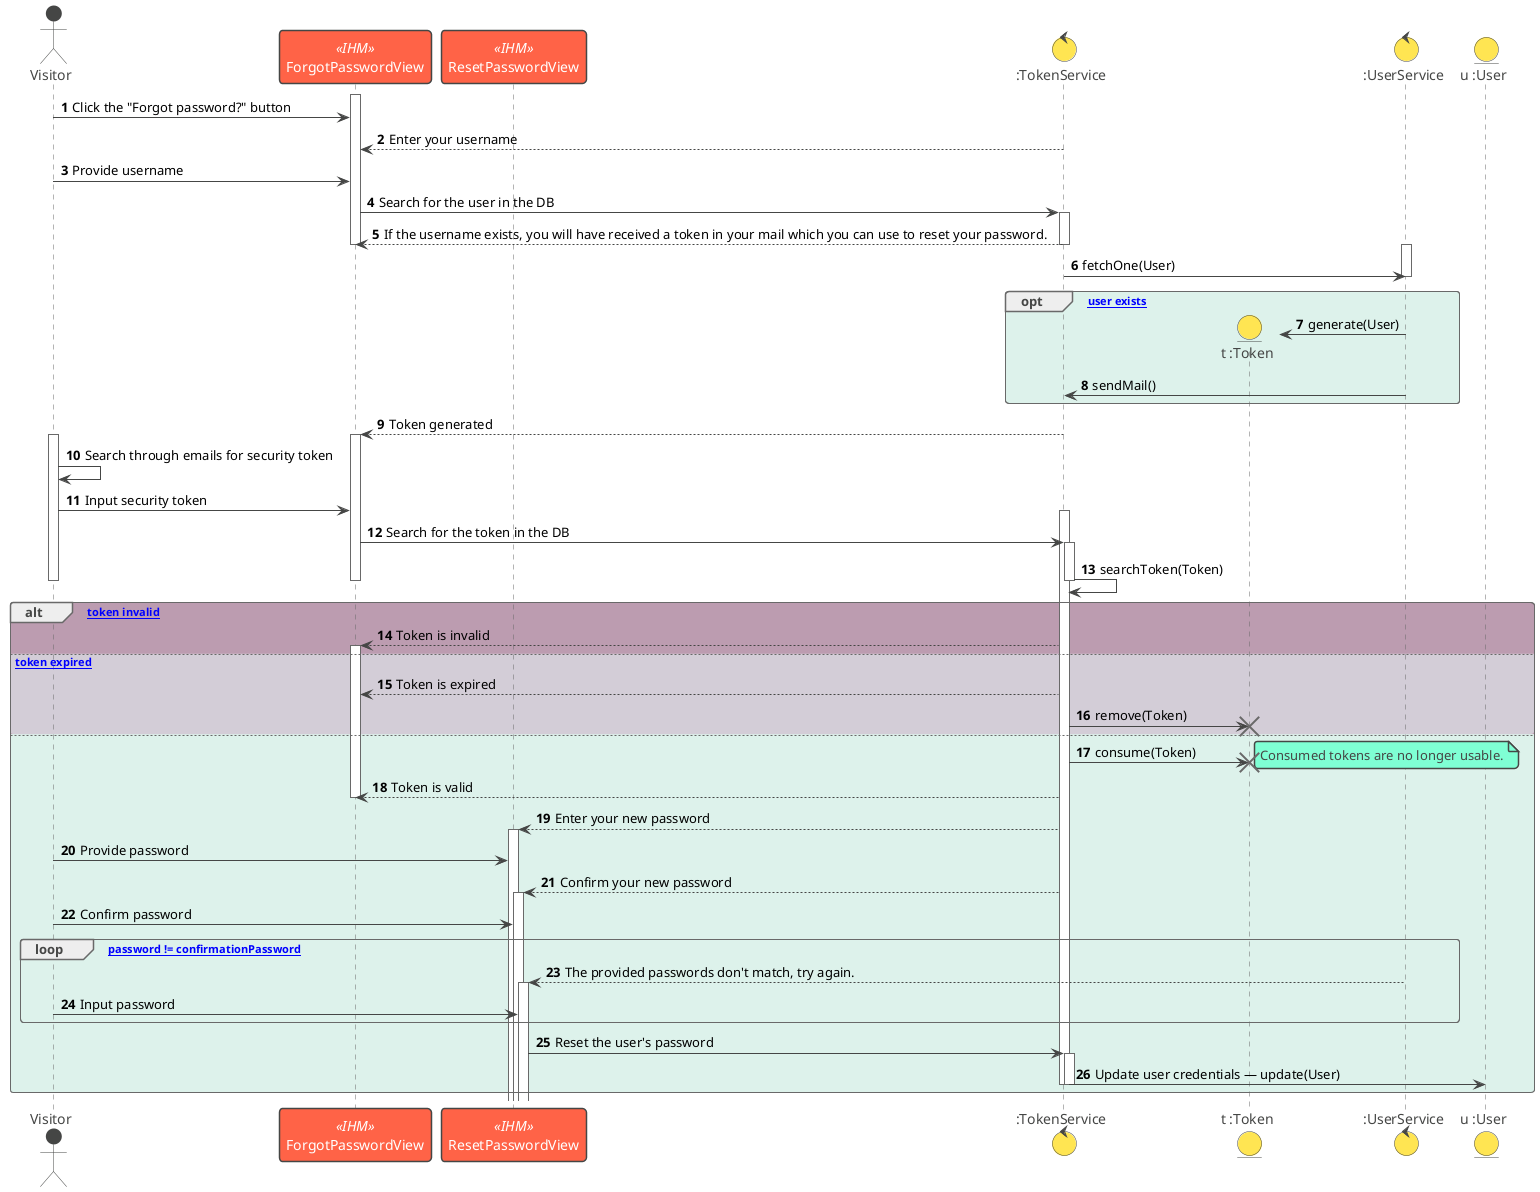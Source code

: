 @startuml
!theme vibrant

actor Visitor as V
participant "ForgotPasswordView" as IHMFP << IHM >>
participant "ResetPasswordView" as IHMRP << IHM >>
control ":TokenService" as TCtrl
entity "t :Token" as Token
control ":UserService" as UCtrl
entity "u :User" as User

autonumber

activate IHMFP
V -> IHMFP: Click the "Forgot password?" button
TCtrl --> IHMFP: Enter your username
V -> IHMFP: Provide username
IHMFP -> TCtrl ++: Search for the user in the DB
TCtrl --> IHMFP --: If the username exists, you will have received a token in your mail which you can use to reset your password.
deactivate IHMFP

activate UCtrl
TCtrl -> UCtrl: fetchOne(User)
deactivate UCtrl

opt #DDF2EB [If user exists]
   UCtrl -> Token **: generate(User)
   UCtrl -> TCtrl: sendMail()
end

TCtrl --> IHMFP --: Token generated
deactivate TCtrl

activate IHMFP
activate V
V -> V: Search through emails for security token
V -> IHMFP: Input security token
activate TCtrl
IHMFP -> TCtrl++: Search for the token in the DB
TCtrl -> TCtrl--: searchToken(Token)
deactivate IHMFP
deactivate V

alt #BC9CB0 [If token invalid]
   TCtrl --> IHMFP ++: Token is invalid
else #D3CDD7 [If token expired]
   TCtrl --> IHMFP: Token is expired
   TCtrl -> Token !!: remove(Token)
else #DDF2EB
   TCtrl -> Token !!: consume(Token)
   note right 
      Consumed tokens are no longer usable.
   end note
   TCtrl --> IHMFP: Token is valid

   deactivate IHMFP

   TCtrl --> IHMRP ++: Enter your new password
   V -> IHMRP --: Provide password

   TCtrl --> IHMRP ++: Confirm your new password
   V -> IHMRP --: Confirm password

   loop [while password != confirmationPassword] 
      UCtrl --> IHMRP ++: The provided passwords don't match, try again.
      V -> IHMRP --: Input password
   end

   IHMRP -> TCtrl ++: Reset the user's password
   TCtrl -> User --: Update user credentials — update(User)

end
@enduml
